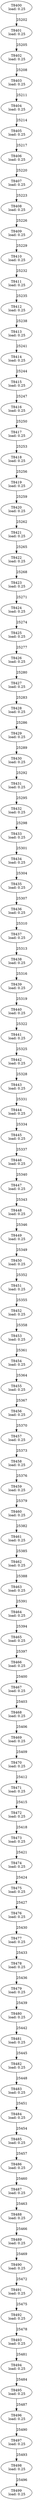 digraph taskgraph {
	T8400 [label= "T8400\n load: 0.25"];
	T8401 [label= "T8401\n load: 0.25"];
	T8400 -> T8401[label=25202];
	T8402 [label= "T8402\n load: 0.25"];
	T8401 -> T8402[label=25205];
	T8403 [label= "T8403\n load: 0.25"];
	T8402 -> T8403[label=25208];
	T8404 [label= "T8404\n load: 0.25"];
	T8403 -> T8404[label=25211];
	T8405 [label= "T8405\n load: 0.25"];
	T8404 -> T8405[label=25214];
	T8406 [label= "T8406\n load: 0.25"];
	T8405 -> T8406[label=25217];
	T8407 [label= "T8407\n load: 0.25"];
	T8406 -> T8407[label=25220];
	T8408 [label= "T8408\n load: 0.25"];
	T8407 -> T8408[label=25223];
	T8409 [label= "T8409\n load: 0.25"];
	T8408 -> T8409[label=25226];
	T8410 [label= "T8410\n load: 0.25"];
	T8409 -> T8410[label=25229];
	T8411 [label= "T8411\n load: 0.25"];
	T8410 -> T8411[label=25232];
	T8412 [label= "T8412\n load: 0.25"];
	T8411 -> T8412[label=25235];
	T8413 [label= "T8413\n load: 0.25"];
	T8412 -> T8413[label=25238];
	T8414 [label= "T8414\n load: 0.25"];
	T8413 -> T8414[label=25241];
	T8415 [label= "T8415\n load: 0.25"];
	T8414 -> T8415[label=25244];
	T8416 [label= "T8416\n load: 0.25"];
	T8415 -> T8416[label=25247];
	T8417 [label= "T8417\n load: 0.25"];
	T8416 -> T8417[label=25250];
	T8418 [label= "T8418\n load: 0.25"];
	T8417 -> T8418[label=25253];
	T8419 [label= "T8419\n load: 0.25"];
	T8418 -> T8419[label=25256];
	T8420 [label= "T8420\n load: 0.25"];
	T8419 -> T8420[label=25259];
	T8421 [label= "T8421\n load: 0.25"];
	T8420 -> T8421[label=25262];
	T8422 [label= "T8422\n load: 0.25"];
	T8421 -> T8422[label=25265];
	T8423 [label= "T8423\n load: 0.25"];
	T8422 -> T8423[label=25268];
	T8424 [label= "T8424\n load: 0.25"];
	T8423 -> T8424[label=25271];
	T8425 [label= "T8425\n load: 0.25"];
	T8424 -> T8425[label=25274];
	T8426 [label= "T8426\n load: 0.25"];
	T8425 -> T8426[label=25277];
	T8427 [label= "T8427\n load: 0.25"];
	T8426 -> T8427[label=25280];
	T8428 [label= "T8428\n load: 0.25"];
	T8427 -> T8428[label=25283];
	T8429 [label= "T8429\n load: 0.25"];
	T8428 -> T8429[label=25286];
	T8430 [label= "T8430\n load: 0.25"];
	T8429 -> T8430[label=25289];
	T8431 [label= "T8431\n load: 0.25"];
	T8430 -> T8431[label=25292];
	T8432 [label= "T8432\n load: 0.25"];
	T8431 -> T8432[label=25295];
	T8433 [label= "T8433\n load: 0.25"];
	T8432 -> T8433[label=25298];
	T8434 [label= "T8434\n load: 0.25"];
	T8433 -> T8434[label=25301];
	T8435 [label= "T8435\n load: 0.25"];
	T8434 -> T8435[label=25304];
	T8436 [label= "T8436\n load: 0.25"];
	T8435 -> T8436[label=25307];
	T8437 [label= "T8437\n load: 0.25"];
	T8436 -> T8437[label=25310];
	T8438 [label= "T8438\n load: 0.25"];
	T8437 -> T8438[label=25313];
	T8439 [label= "T8439\n load: 0.25"];
	T8438 -> T8439[label=25316];
	T8440 [label= "T8440\n load: 0.25"];
	T8439 -> T8440[label=25319];
	T8441 [label= "T8441\n load: 0.25"];
	T8440 -> T8441[label=25322];
	T8442 [label= "T8442\n load: 0.25"];
	T8441 -> T8442[label=25325];
	T8443 [label= "T8443\n load: 0.25"];
	T8442 -> T8443[label=25328];
	T8444 [label= "T8444\n load: 0.25"];
	T8443 -> T8444[label=25331];
	T8445 [label= "T8445\n load: 0.25"];
	T8444 -> T8445[label=25334];
	T8446 [label= "T8446\n load: 0.25"];
	T8445 -> T8446[label=25337];
	T8447 [label= "T8447\n load: 0.25"];
	T8446 -> T8447[label=25340];
	T8448 [label= "T8448\n load: 0.25"];
	T8447 -> T8448[label=25343];
	T8449 [label= "T8449\n load: 0.25"];
	T8448 -> T8449[label=25346];
	T8450 [label= "T8450\n load: 0.25"];
	T8449 -> T8450[label=25349];
	T8451 [label= "T8451\n load: 0.25"];
	T8450 -> T8451[label=25352];
	T8452 [label= "T8452\n load: 0.25"];
	T8451 -> T8452[label=25355];
	T8453 [label= "T8453\n load: 0.25"];
	T8452 -> T8453[label=25358];
	T8454 [label= "T8454\n load: 0.25"];
	T8453 -> T8454[label=25361];
	T8455 [label= "T8455\n load: 0.25"];
	T8454 -> T8455[label=25364];
	T8456 [label= "T8456\n load: 0.25"];
	T8455 -> T8456[label=25367];
	T8457 [label= "T8457\n load: 0.25"];
	T8456 -> T8457[label=25370];
	T8458 [label= "T8458\n load: 0.25"];
	T8457 -> T8458[label=25373];
	T8459 [label= "T8459\n load: 0.25"];
	T8458 -> T8459[label=25376];
	T8460 [label= "T8460\n load: 0.25"];
	T8459 -> T8460[label=25379];
	T8461 [label= "T8461\n load: 0.25"];
	T8460 -> T8461[label=25382];
	T8462 [label= "T8462\n load: 0.25"];
	T8461 -> T8462[label=25385];
	T8463 [label= "T8463\n load: 0.25"];
	T8462 -> T8463[label=25388];
	T8464 [label= "T8464\n load: 0.25"];
	T8463 -> T8464[label=25391];
	T8465 [label= "T8465\n load: 0.25"];
	T8464 -> T8465[label=25394];
	T8466 [label= "T8466\n load: 0.25"];
	T8465 -> T8466[label=25397];
	T8467 [label= "T8467\n load: 0.25"];
	T8466 -> T8467[label=25400];
	T8468 [label= "T8468\n load: 0.25"];
	T8467 -> T8468[label=25403];
	T8469 [label= "T8469\n load: 0.25"];
	T8468 -> T8469[label=25406];
	T8470 [label= "T8470\n load: 0.25"];
	T8469 -> T8470[label=25409];
	T8471 [label= "T8471\n load: 0.25"];
	T8470 -> T8471[label=25412];
	T8472 [label= "T8472\n load: 0.25"];
	T8471 -> T8472[label=25415];
	T8473 [label= "T8473\n load: 0.25"];
	T8472 -> T8473[label=25418];
	T8474 [label= "T8474\n load: 0.25"];
	T8473 -> T8474[label=25421];
	T8475 [label= "T8475\n load: 0.25"];
	T8474 -> T8475[label=25424];
	T8476 [label= "T8476\n load: 0.25"];
	T8475 -> T8476[label=25427];
	T8477 [label= "T8477\n load: 0.25"];
	T8476 -> T8477[label=25430];
	T8478 [label= "T8478\n load: 0.25"];
	T8477 -> T8478[label=25433];
	T8479 [label= "T8479\n load: 0.25"];
	T8478 -> T8479[label=25436];
	T8480 [label= "T8480\n load: 0.25"];
	T8479 -> T8480[label=25439];
	T8481 [label= "T8481\n load: 0.25"];
	T8480 -> T8481[label=25442];
	T8482 [label= "T8482\n load: 0.25"];
	T8481 -> T8482[label=25445];
	T8483 [label= "T8483\n load: 0.25"];
	T8482 -> T8483[label=25448];
	T8484 [label= "T8484\n load: 0.25"];
	T8483 -> T8484[label=25451];
	T8485 [label= "T8485\n load: 0.25"];
	T8484 -> T8485[label=25454];
	T8486 [label= "T8486\n load: 0.25"];
	T8485 -> T8486[label=25457];
	T8487 [label= "T8487\n load: 0.25"];
	T8486 -> T8487[label=25460];
	T8488 [label= "T8488\n load: 0.25"];
	T8487 -> T8488[label=25463];
	T8489 [label= "T8489\n load: 0.25"];
	T8488 -> T8489[label=25466];
	T8490 [label= "T8490\n load: 0.25"];
	T8489 -> T8490[label=25469];
	T8491 [label= "T8491\n load: 0.25"];
	T8490 -> T8491[label=25472];
	T8492 [label= "T8492\n load: 0.25"];
	T8491 -> T8492[label=25475];
	T8493 [label= "T8493\n load: 0.25"];
	T8492 -> T8493[label=25478];
	T8494 [label= "T8494\n load: 0.25"];
	T8493 -> T8494[label=25481];
	T8495 [label= "T8495\n load: 0.25"];
	T8494 -> T8495[label=25484];
	T8496 [label= "T8496\n load: 0.25"];
	T8495 -> T8496[label=25487];
	T8497 [label= "T8497\n load: 0.25"];
	T8496 -> T8497[label=25490];
	T8498 [label= "T8498\n load: 0.25"];
	T8497 -> T8498[label=25493];
	T8499 [label= "T8499\n load: 0.25"];
	T8498 -> T8499[label=25496];
}